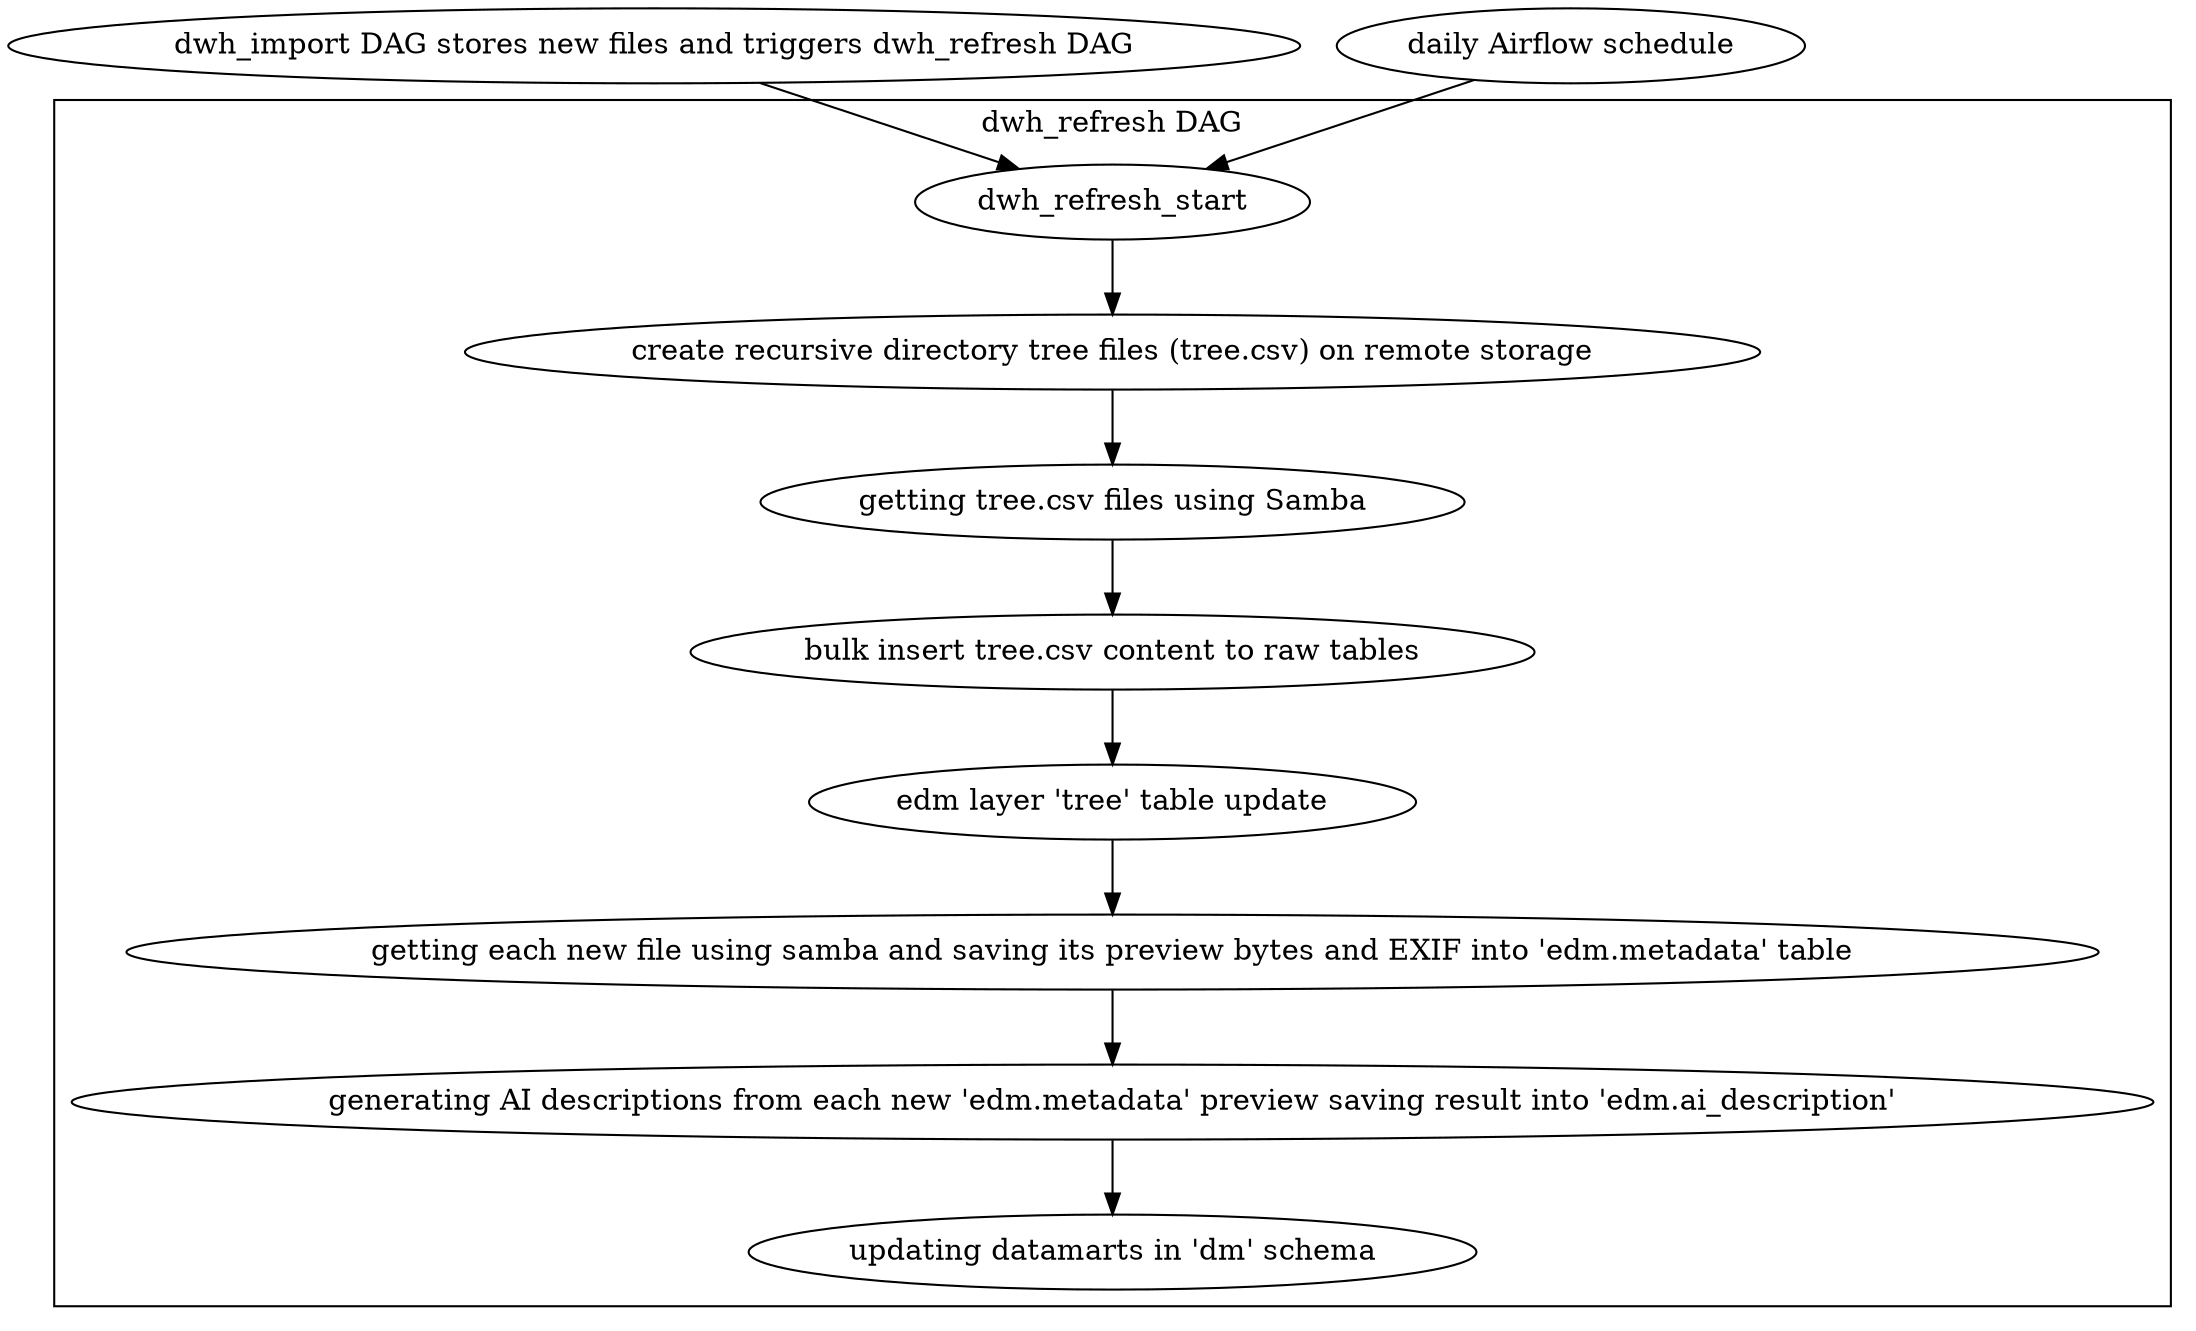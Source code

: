 digraph G {
    subgraph cluster_dwh_refresh {
        label="dwh_refresh DAG"
        "dwh_refresh_start" -> "create recursive directory tree files (tree.csv) on remote storage" -> "getting tree.csv files using Samba" -> "bulk insert tree.csv content to raw tables" -> "edm layer 'tree' table update" -> "getting each new file using samba and saving its preview bytes and EXIF into 'edm.metadata' table" -> "generating AI descriptions from each new 'edm.metadata' preview saving result into 'edm.ai_description'" -> "updating datamarts in 'dm' schema"

    }

"dwh_import DAG stores new files and triggers dwh_refresh DAG" -> "dwh_refresh_start"
"daily Airflow schedule" -> "dwh_refresh_start"
}
